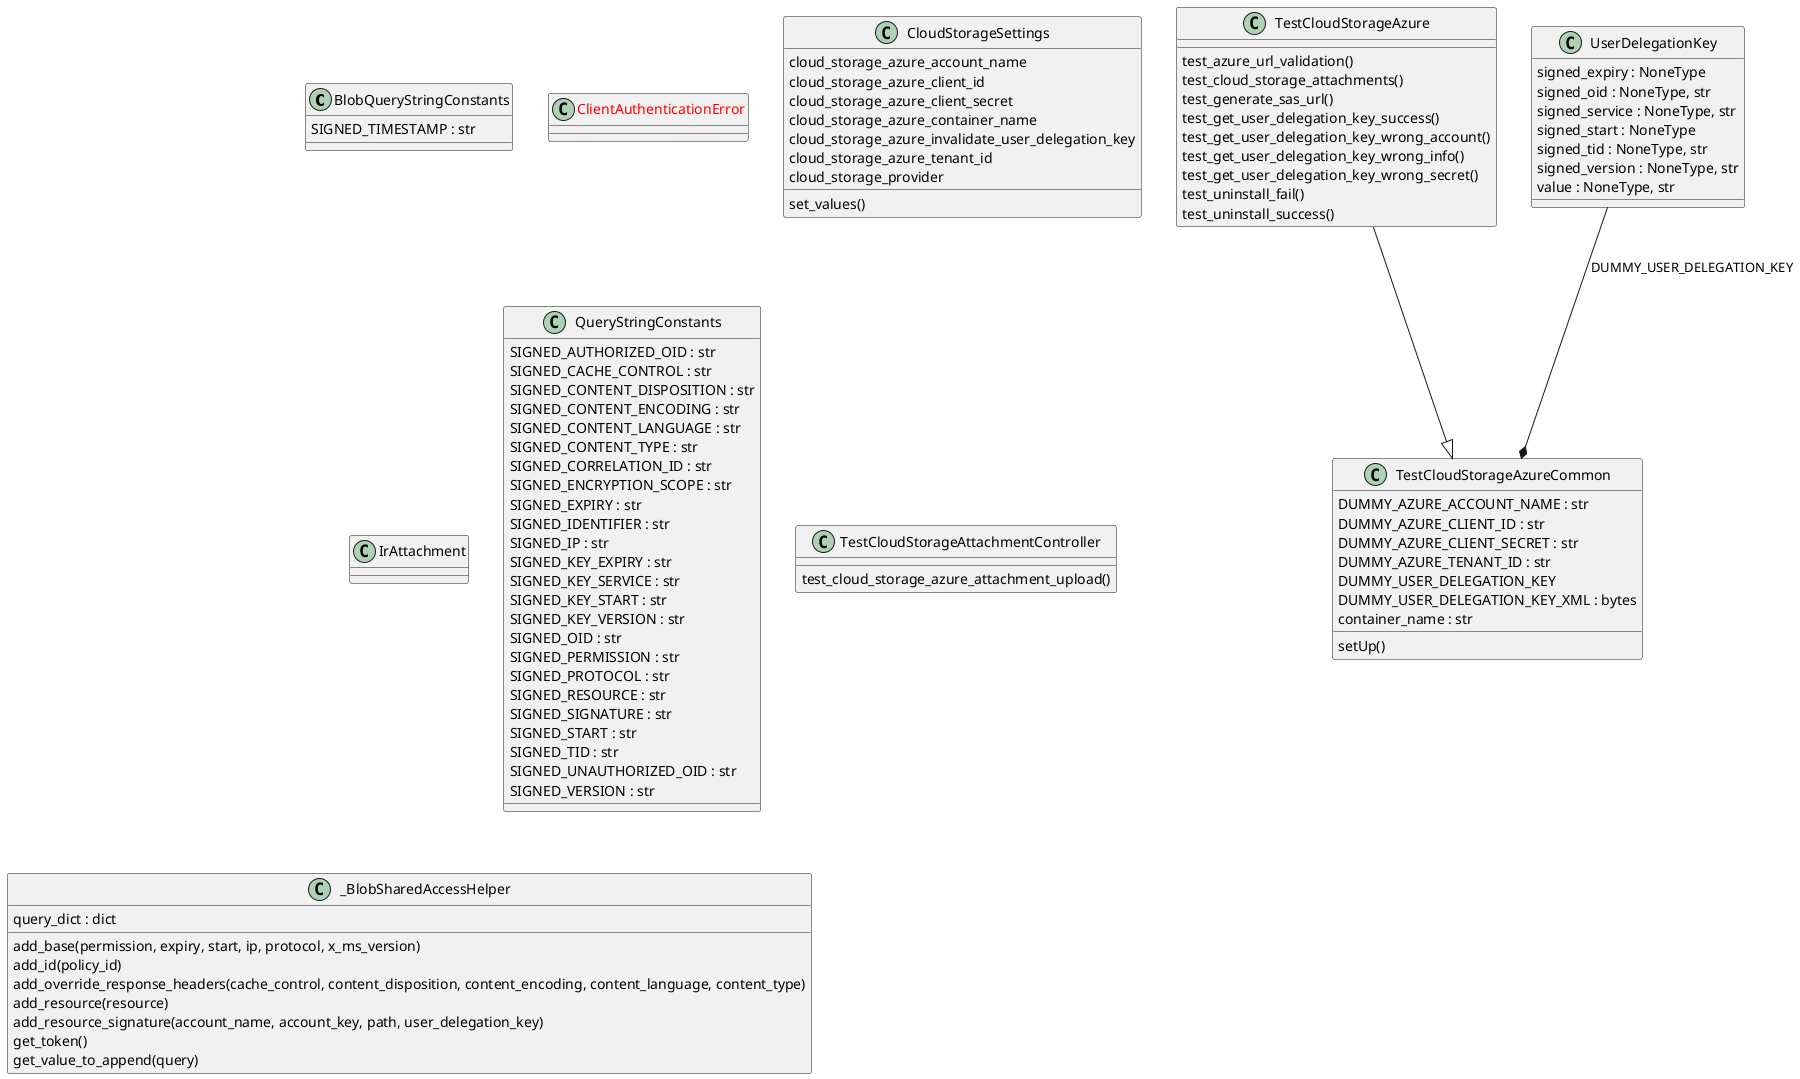 @startuml classes_cloud_storage_azure
set namespaceSeparator none
class "BlobQueryStringConstants" as odoo_src.odoo.addons.cloud_storage_azure.utils.cloud_storage_azure_utils.BlobQueryStringConstants {
  SIGNED_TIMESTAMP : str
}
class "<color:red>ClientAuthenticationError</color>" as odoo_src.odoo.addons.cloud_storage_azure.utils.cloud_storage_azure_utils.ClientAuthenticationError {
}
class "CloudStorageSettings" as odoo_src.odoo.addons.cloud_storage_azure.models.res_config_settings.CloudStorageSettings {
  cloud_storage_azure_account_name
  cloud_storage_azure_client_id
  cloud_storage_azure_client_secret
  cloud_storage_azure_container_name
  cloud_storage_azure_invalidate_user_delegation_key
  cloud_storage_azure_tenant_id
  cloud_storage_provider
  set_values()
}
class "IrAttachment" as odoo_src.odoo.addons.cloud_storage_azure.models.ir_attachment.IrAttachment {
}
class "QueryStringConstants" as odoo_src.odoo.addons.cloud_storage_azure.utils.cloud_storage_azure_utils.QueryStringConstants {
  SIGNED_AUTHORIZED_OID : str
  SIGNED_CACHE_CONTROL : str
  SIGNED_CONTENT_DISPOSITION : str
  SIGNED_CONTENT_ENCODING : str
  SIGNED_CONTENT_LANGUAGE : str
  SIGNED_CONTENT_TYPE : str
  SIGNED_CORRELATION_ID : str
  SIGNED_ENCRYPTION_SCOPE : str
  SIGNED_EXPIRY : str
  SIGNED_IDENTIFIER : str
  SIGNED_IP : str
  SIGNED_KEY_EXPIRY : str
  SIGNED_KEY_SERVICE : str
  SIGNED_KEY_START : str
  SIGNED_KEY_VERSION : str
  SIGNED_OID : str
  SIGNED_PERMISSION : str
  SIGNED_PROTOCOL : str
  SIGNED_RESOURCE : str
  SIGNED_SIGNATURE : str
  SIGNED_START : str
  SIGNED_TID : str
  SIGNED_UNAUTHORIZED_OID : str
  SIGNED_VERSION : str
}
class "TestCloudStorageAttachmentController" as odoo_src.odoo.addons.cloud_storage_azure.tests.test_cloud_storage_azure_attachment_controller.TestCloudStorageAttachmentController {
  test_cloud_storage_azure_attachment_upload()
}
class "TestCloudStorageAzure" as odoo_src.odoo.addons.cloud_storage_azure.tests.test_cloud_storage_azure.TestCloudStorageAzure {
  test_azure_url_validation()
  test_cloud_storage_attachments()
  test_generate_sas_url()
  test_get_user_delegation_key_success()
  test_get_user_delegation_key_wrong_account()
  test_get_user_delegation_key_wrong_info()
  test_get_user_delegation_key_wrong_secret()
  test_uninstall_fail()
  test_uninstall_success()
}
class "TestCloudStorageAzureCommon" as odoo_src.odoo.addons.cloud_storage_azure.tests.test_cloud_storage_azure.TestCloudStorageAzureCommon {
  DUMMY_AZURE_ACCOUNT_NAME : str
  DUMMY_AZURE_CLIENT_ID : str
  DUMMY_AZURE_CLIENT_SECRET : str
  DUMMY_AZURE_TENANT_ID : str
  DUMMY_USER_DELEGATION_KEY
  DUMMY_USER_DELEGATION_KEY_XML : bytes
  container_name : str
  setUp()
}
class "UserDelegationKey" as odoo_src.odoo.addons.cloud_storage_azure.utils.cloud_storage_azure_utils.UserDelegationKey {
  signed_expiry : NoneType
  signed_oid : NoneType, str
  signed_service : NoneType, str
  signed_start : NoneType
  signed_tid : NoneType, str
  signed_version : NoneType, str
  value : NoneType, str
}
class "_BlobSharedAccessHelper" as odoo_src.odoo.addons.cloud_storage_azure.utils.cloud_storage_azure_utils._BlobSharedAccessHelper {
  query_dict : dict
  add_base(permission, expiry, start, ip, protocol, x_ms_version)
  add_id(policy_id)
  add_override_response_headers(cache_control, content_disposition, content_encoding, content_language, content_type)
  add_resource(resource)
  add_resource_signature(account_name, account_key, path, user_delegation_key)
  get_token()
  get_value_to_append(query)
}
odoo_src.odoo.addons.cloud_storage_azure.tests.test_cloud_storage_azure.TestCloudStorageAzure --|> odoo_src.odoo.addons.cloud_storage_azure.tests.test_cloud_storage_azure.TestCloudStorageAzureCommon
odoo_src.odoo.addons.cloud_storage_azure.utils.cloud_storage_azure_utils.UserDelegationKey --* odoo_src.odoo.addons.cloud_storage_azure.tests.test_cloud_storage_azure.TestCloudStorageAzureCommon : DUMMY_USER_DELEGATION_KEY
@enduml
